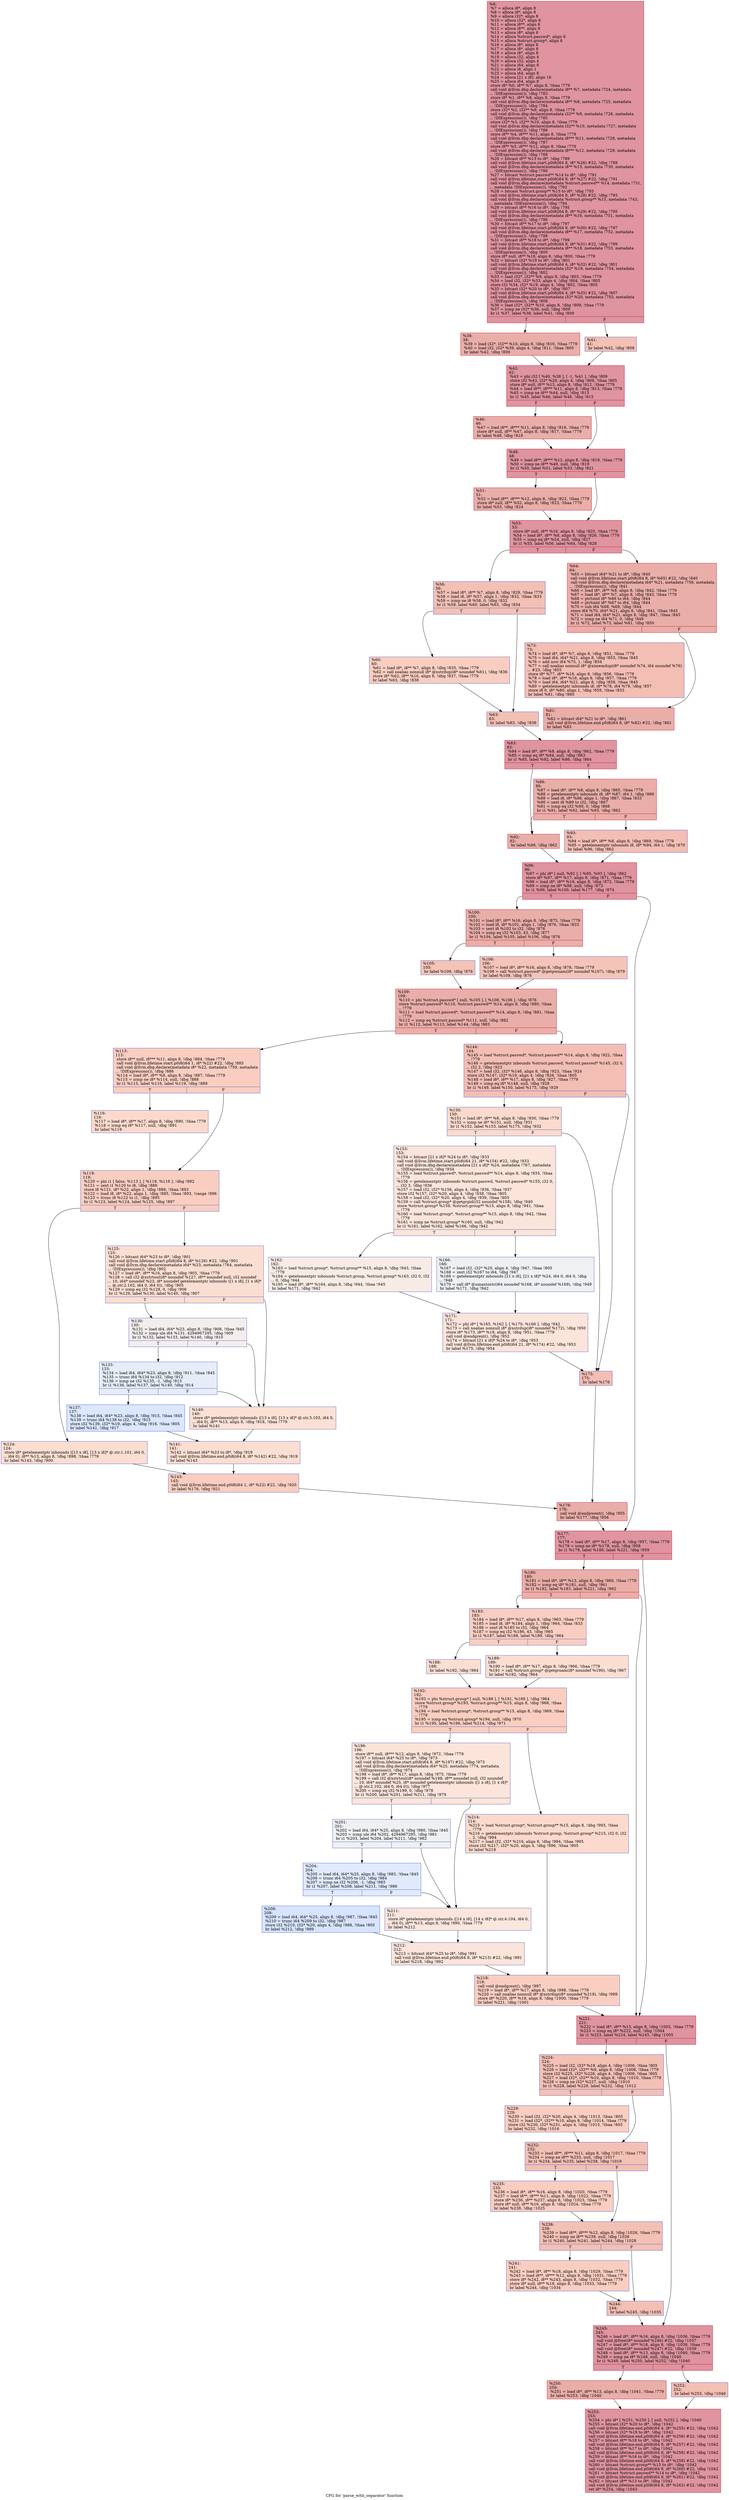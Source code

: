 digraph "CFG for 'parse_with_separator' function" {
	label="CFG for 'parse_with_separator' function";

	Node0x1108030 [shape=record,color="#b70d28ff", style=filled, fillcolor="#b70d2870",label="{%6:\l  %7 = alloca i8*, align 8\l  %8 = alloca i8*, align 8\l  %9 = alloca i32*, align 8\l  %10 = alloca i32*, align 8\l  %11 = alloca i8**, align 8\l  %12 = alloca i8**, align 8\l  %13 = alloca i8*, align 8\l  %14 = alloca %struct.passwd*, align 8\l  %15 = alloca %struct.group*, align 8\l  %16 = alloca i8*, align 8\l  %17 = alloca i8*, align 8\l  %18 = alloca i8*, align 8\l  %19 = alloca i32, align 4\l  %20 = alloca i32, align 4\l  %21 = alloca i64, align 8\l  %22 = alloca i8, align 1\l  %23 = alloca i64, align 8\l  %24 = alloca [21 x i8], align 16\l  %25 = alloca i64, align 8\l  store i8* %0, i8** %7, align 8, !tbaa !779\l  call void @llvm.dbg.declare(metadata i8** %7, metadata !724, metadata\l... !DIExpression()), !dbg !783\l  store i8* %1, i8** %8, align 8, !tbaa !779\l  call void @llvm.dbg.declare(metadata i8** %8, metadata !725, metadata\l... !DIExpression()), !dbg !784\l  store i32* %2, i32** %9, align 8, !tbaa !779\l  call void @llvm.dbg.declare(metadata i32** %9, metadata !726, metadata\l... !DIExpression()), !dbg !785\l  store i32* %3, i32** %10, align 8, !tbaa !779\l  call void @llvm.dbg.declare(metadata i32** %10, metadata !727, metadata\l... !DIExpression()), !dbg !786\l  store i8** %4, i8*** %11, align 8, !tbaa !779\l  call void @llvm.dbg.declare(metadata i8*** %11, metadata !728, metadata\l... !DIExpression()), !dbg !787\l  store i8** %5, i8*** %12, align 8, !tbaa !779\l  call void @llvm.dbg.declare(metadata i8*** %12, metadata !729, metadata\l... !DIExpression()), !dbg !788\l  %26 = bitcast i8** %13 to i8*, !dbg !789\l  call void @llvm.lifetime.start.p0i8(i64 8, i8* %26) #22, !dbg !789\l  call void @llvm.dbg.declare(metadata i8** %13, metadata !730, metadata\l... !DIExpression()), !dbg !790\l  %27 = bitcast %struct.passwd** %14 to i8*, !dbg !791\l  call void @llvm.lifetime.start.p0i8(i64 8, i8* %27) #22, !dbg !791\l  call void @llvm.dbg.declare(metadata %struct.passwd** %14, metadata !731,\l... metadata !DIExpression()), !dbg !792\l  %28 = bitcast %struct.group** %15 to i8*, !dbg !793\l  call void @llvm.lifetime.start.p0i8(i64 8, i8* %28) #22, !dbg !793\l  call void @llvm.dbg.declare(metadata %struct.group** %15, metadata !743,\l... metadata !DIExpression()), !dbg !794\l  %29 = bitcast i8** %16 to i8*, !dbg !795\l  call void @llvm.lifetime.start.p0i8(i64 8, i8* %29) #22, !dbg !795\l  call void @llvm.dbg.declare(metadata i8** %16, metadata !751, metadata\l... !DIExpression()), !dbg !796\l  %30 = bitcast i8** %17 to i8*, !dbg !797\l  call void @llvm.lifetime.start.p0i8(i64 8, i8* %30) #22, !dbg !797\l  call void @llvm.dbg.declare(metadata i8** %17, metadata !752, metadata\l... !DIExpression()), !dbg !798\l  %31 = bitcast i8** %18 to i8*, !dbg !799\l  call void @llvm.lifetime.start.p0i8(i64 8, i8* %31) #22, !dbg !799\l  call void @llvm.dbg.declare(metadata i8** %18, metadata !753, metadata\l... !DIExpression()), !dbg !800\l  store i8* null, i8** %18, align 8, !dbg !800, !tbaa !779\l  %32 = bitcast i32* %19 to i8*, !dbg !801\l  call void @llvm.lifetime.start.p0i8(i64 4, i8* %32) #22, !dbg !801\l  call void @llvm.dbg.declare(metadata i32* %19, metadata !754, metadata\l... !DIExpression()), !dbg !802\l  %33 = load i32*, i32** %9, align 8, !dbg !803, !tbaa !779\l  %34 = load i32, i32* %33, align 4, !dbg !804, !tbaa !805\l  store i32 %34, i32* %19, align 4, !dbg !802, !tbaa !805\l  %35 = bitcast i32* %20 to i8*, !dbg !807\l  call void @llvm.lifetime.start.p0i8(i64 4, i8* %35) #22, !dbg !807\l  call void @llvm.dbg.declare(metadata i32* %20, metadata !755, metadata\l... !DIExpression()), !dbg !808\l  %36 = load i32*, i32** %10, align 8, !dbg !809, !tbaa !779\l  %37 = icmp ne i32* %36, null, !dbg !809\l  br i1 %37, label %38, label %41, !dbg !809\l|{<s0>T|<s1>F}}"];
	Node0x1108030:s0 -> Node0x11080c0;
	Node0x1108030:s1 -> Node0x1108110;
	Node0x11080c0 [shape=record,color="#b70d28ff", style=filled, fillcolor="#d0473d70",label="{%38:\l38:                                               \l  %39 = load i32*, i32** %10, align 8, !dbg !810, !tbaa !779\l  %40 = load i32, i32* %39, align 4, !dbg !811, !tbaa !805\l  br label %42, !dbg !809\l}"];
	Node0x11080c0 -> Node0x1108160;
	Node0x1108110 [shape=record,color="#3d50c3ff", style=filled, fillcolor="#e5705870",label="{%41:\l41:                                               \l  br label %42, !dbg !809\l}"];
	Node0x1108110 -> Node0x1108160;
	Node0x1108160 [shape=record,color="#b70d28ff", style=filled, fillcolor="#b70d2870",label="{%42:\l42:                                               \l  %43 = phi i32 [ %40, %38 ], [ -1, %41 ], !dbg !809\l  store i32 %43, i32* %20, align 4, !dbg !808, !tbaa !805\l  store i8* null, i8** %13, align 8, !dbg !812, !tbaa !779\l  %44 = load i8**, i8*** %11, align 8, !dbg !813, !tbaa !779\l  %45 = icmp ne i8** %44, null, !dbg !813\l  br i1 %45, label %46, label %48, !dbg !815\l|{<s0>T|<s1>F}}"];
	Node0x1108160:s0 -> Node0x11081b0;
	Node0x1108160:s1 -> Node0x1108200;
	Node0x11081b0 [shape=record,color="#b70d28ff", style=filled, fillcolor="#d0473d70",label="{%46:\l46:                                               \l  %47 = load i8**, i8*** %11, align 8, !dbg !816, !tbaa !779\l  store i8* null, i8** %47, align 8, !dbg !817, !tbaa !779\l  br label %48, !dbg !818\l}"];
	Node0x11081b0 -> Node0x1108200;
	Node0x1108200 [shape=record,color="#b70d28ff", style=filled, fillcolor="#b70d2870",label="{%48:\l48:                                               \l  %49 = load i8**, i8*** %12, align 8, !dbg !819, !tbaa !779\l  %50 = icmp ne i8** %49, null, !dbg !819\l  br i1 %50, label %51, label %53, !dbg !821\l|{<s0>T|<s1>F}}"];
	Node0x1108200:s0 -> Node0x1108250;
	Node0x1108200:s1 -> Node0x11082a0;
	Node0x1108250 [shape=record,color="#b70d28ff", style=filled, fillcolor="#d0473d70",label="{%51:\l51:                                               \l  %52 = load i8**, i8*** %12, align 8, !dbg !822, !tbaa !779\l  store i8* null, i8** %52, align 8, !dbg !823, !tbaa !779\l  br label %53, !dbg !824\l}"];
	Node0x1108250 -> Node0x11082a0;
	Node0x11082a0 [shape=record,color="#b70d28ff", style=filled, fillcolor="#b70d2870",label="{%53:\l53:                                               \l  store i8* null, i8** %16, align 8, !dbg !825, !tbaa !779\l  %54 = load i8*, i8** %8, align 8, !dbg !826, !tbaa !779\l  %55 = icmp eq i8* %54, null, !dbg !827\l  br i1 %55, label %56, label %64, !dbg !828\l|{<s0>T|<s1>F}}"];
	Node0x11082a0:s0 -> Node0x11082f0;
	Node0x11082a0:s1 -> Node0x11083e0;
	Node0x11082f0 [shape=record,color="#3d50c3ff", style=filled, fillcolor="#e5705870",label="{%56:\l56:                                               \l  %57 = load i8*, i8** %7, align 8, !dbg !829, !tbaa !779\l  %58 = load i8, i8* %57, align 1, !dbg !832, !tbaa !833\l  %59 = icmp ne i8 %58, 0, !dbg !832\l  br i1 %59, label %60, label %63, !dbg !834\l|{<s0>T|<s1>F}}"];
	Node0x11082f0:s0 -> Node0x1108340;
	Node0x11082f0:s1 -> Node0x1108390;
	Node0x1108340 [shape=record,color="#3d50c3ff", style=filled, fillcolor="#f2907270",label="{%60:\l60:                                               \l  %61 = load i8*, i8** %7, align 8, !dbg !835, !tbaa !779\l  %62 = call noalias nonnull i8* @xstrdup(i8* noundef %61), !dbg !836\l  store i8* %62, i8** %16, align 8, !dbg !837, !tbaa !779\l  br label %63, !dbg !838\l}"];
	Node0x1108340 -> Node0x1108390;
	Node0x1108390 [shape=record,color="#3d50c3ff", style=filled, fillcolor="#e5705870",label="{%63:\l63:                                               \l  br label %83, !dbg !839\l}"];
	Node0x1108390 -> Node0x11084d0;
	Node0x11083e0 [shape=record,color="#b70d28ff", style=filled, fillcolor="#d0473d70",label="{%64:\l64:                                               \l  %65 = bitcast i64* %21 to i8*, !dbg !840\l  call void @llvm.lifetime.start.p0i8(i64 8, i8* %65) #22, !dbg !840\l  call void @llvm.dbg.declare(metadata i64* %21, metadata !756, metadata\l... !DIExpression()), !dbg !841\l  %66 = load i8*, i8** %8, align 8, !dbg !842, !tbaa !779\l  %67 = load i8*, i8** %7, align 8, !dbg !843, !tbaa !779\l  %68 = ptrtoint i8* %66 to i64, !dbg !844\l  %69 = ptrtoint i8* %67 to i64, !dbg !844\l  %70 = sub i64 %68, %69, !dbg !844\l  store i64 %70, i64* %21, align 8, !dbg !841, !tbaa !845\l  %71 = load i64, i64* %21, align 8, !dbg !847, !tbaa !845\l  %72 = icmp ne i64 %71, 0, !dbg !849\l  br i1 %72, label %73, label %81, !dbg !850\l|{<s0>T|<s1>F}}"];
	Node0x11083e0:s0 -> Node0x1108430;
	Node0x11083e0:s1 -> Node0x1108480;
	Node0x1108430 [shape=record,color="#3d50c3ff", style=filled, fillcolor="#e36c5570",label="{%73:\l73:                                               \l  %74 = load i8*, i8** %7, align 8, !dbg !851, !tbaa !779\l  %75 = load i64, i64* %21, align 8, !dbg !853, !tbaa !845\l  %76 = add nsw i64 %75, 1, !dbg !854\l  %77 = call noalias nonnull i8* @ximemdup(i8* noundef %74, i64 noundef %76)\l... #23, !dbg !855\l  store i8* %77, i8** %16, align 8, !dbg !856, !tbaa !779\l  %78 = load i8*, i8** %16, align 8, !dbg !857, !tbaa !779\l  %79 = load i64, i64* %21, align 8, !dbg !858, !tbaa !845\l  %80 = getelementptr inbounds i8, i8* %78, i64 %79, !dbg !857\l  store i8 0, i8* %80, align 1, !dbg !859, !tbaa !833\l  br label %81, !dbg !860\l}"];
	Node0x1108430 -> Node0x1108480;
	Node0x1108480 [shape=record,color="#b70d28ff", style=filled, fillcolor="#d0473d70",label="{%81:\l81:                                               \l  %82 = bitcast i64* %21 to i8*, !dbg !861\l  call void @llvm.lifetime.end.p0i8(i64 8, i8* %82) #22, !dbg !861\l  br label %83\l}"];
	Node0x1108480 -> Node0x11084d0;
	Node0x11084d0 [shape=record,color="#b70d28ff", style=filled, fillcolor="#b70d2870",label="{%83:\l83:                                               \l  %84 = load i8*, i8** %8, align 8, !dbg !862, !tbaa !779\l  %85 = icmp eq i8* %84, null, !dbg !863\l  br i1 %85, label %92, label %86, !dbg !864\l|{<s0>T|<s1>F}}"];
	Node0x11084d0:s0 -> Node0x1108570;
	Node0x11084d0:s1 -> Node0x1108520;
	Node0x1108520 [shape=record,color="#b70d28ff", style=filled, fillcolor="#d0473d70",label="{%86:\l86:                                               \l  %87 = load i8*, i8** %8, align 8, !dbg !865, !tbaa !779\l  %88 = getelementptr inbounds i8, i8* %87, i64 1, !dbg !866\l  %89 = load i8, i8* %88, align 1, !dbg !867, !tbaa !833\l  %90 = sext i8 %89 to i32, !dbg !867\l  %91 = icmp eq i32 %90, 0, !dbg !868\l  br i1 %91, label %92, label %93, !dbg !862\l|{<s0>T|<s1>F}}"];
	Node0x1108520:s0 -> Node0x1108570;
	Node0x1108520:s1 -> Node0x11085c0;
	Node0x1108570 [shape=record,color="#b70d28ff", style=filled, fillcolor="#d0473d70",label="{%92:\l92:                                               \l  br label %96, !dbg !862\l}"];
	Node0x1108570 -> Node0x1108610;
	Node0x11085c0 [shape=record,color="#3d50c3ff", style=filled, fillcolor="#e36c5570",label="{%93:\l93:                                               \l  %94 = load i8*, i8** %8, align 8, !dbg !869, !tbaa !779\l  %95 = getelementptr inbounds i8, i8* %94, i64 1, !dbg !870\l  br label %96, !dbg !862\l}"];
	Node0x11085c0 -> Node0x1108610;
	Node0x1108610 [shape=record,color="#b70d28ff", style=filled, fillcolor="#b70d2870",label="{%96:\l96:                                               \l  %97 = phi i8* [ null, %92 ], [ %95, %93 ], !dbg !862\l  store i8* %97, i8** %17, align 8, !dbg !871, !tbaa !779\l  %98 = load i8*, i8** %16, align 8, !dbg !872, !tbaa !779\l  %99 = icmp ne i8* %98, null, !dbg !873\l  br i1 %99, label %100, label %177, !dbg !874\l|{<s0>T|<s1>F}}"];
	Node0x1108610:s0 -> Node0x1108660;
	Node0x1108610:s1 -> Node0x1108d90;
	Node0x1108660 [shape=record,color="#b70d28ff", style=filled, fillcolor="#d0473d70",label="{%100:\l100:                                              \l  %101 = load i8*, i8** %16, align 8, !dbg !875, !tbaa !779\l  %102 = load i8, i8* %101, align 1, !dbg !876, !tbaa !833\l  %103 = sext i8 %102 to i32, !dbg !876\l  %104 = icmp eq i32 %103, 43, !dbg !877\l  br i1 %104, label %105, label %106, !dbg !876\l|{<s0>T|<s1>F}}"];
	Node0x1108660:s0 -> Node0x11086b0;
	Node0x1108660:s1 -> Node0x1108700;
	Node0x11086b0 [shape=record,color="#3d50c3ff", style=filled, fillcolor="#e97a5f70",label="{%105:\l105:                                              \l  br label %109, !dbg !876\l}"];
	Node0x11086b0 -> Node0x1108750;
	Node0x1108700 [shape=record,color="#3d50c3ff", style=filled, fillcolor="#e97a5f70",label="{%106:\l106:                                              \l  %107 = load i8*, i8** %16, align 8, !dbg !878, !tbaa !779\l  %108 = call %struct.passwd* @getpwnam(i8* noundef %107), !dbg !879\l  br label %109, !dbg !876\l}"];
	Node0x1108700 -> Node0x1108750;
	Node0x1108750 [shape=record,color="#b70d28ff", style=filled, fillcolor="#d0473d70",label="{%109:\l109:                                              \l  %110 = phi %struct.passwd* [ null, %105 ], [ %108, %106 ], !dbg !876\l  store %struct.passwd* %110, %struct.passwd** %14, align 8, !dbg !880, !tbaa\l... !779\l  %111 = load %struct.passwd*, %struct.passwd** %14, align 8, !dbg !881, !tbaa\l... !779\l  %112 = icmp eq %struct.passwd* %111, null, !dbg !882\l  br i1 %112, label %113, label %144, !dbg !883\l|{<s0>T|<s1>F}}"];
	Node0x1108750:s0 -> Node0x11087a0;
	Node0x1108750:s1 -> Node0x1108b10;
	Node0x11087a0 [shape=record,color="#3d50c3ff", style=filled, fillcolor="#f2907270",label="{%113:\l113:                                              \l  store i8** null, i8*** %11, align 8, !dbg !884, !tbaa !779\l  call void @llvm.lifetime.start.p0i8(i64 1, i8* %22) #22, !dbg !885\l  call void @llvm.dbg.declare(metadata i8* %22, metadata !759, metadata\l... !DIExpression()), !dbg !886\l  %114 = load i8*, i8** %8, align 8, !dbg !887, !tbaa !779\l  %115 = icmp ne i8* %114, null, !dbg !888\l  br i1 %115, label %116, label %119, !dbg !889\l|{<s0>T|<s1>F}}"];
	Node0x11087a0:s0 -> Node0x11087f0;
	Node0x11087a0:s1 -> Node0x1108840;
	Node0x11087f0 [shape=record,color="#3d50c3ff", style=filled, fillcolor="#f7ac8e70",label="{%116:\l116:                                              \l  %117 = load i8*, i8** %17, align 8, !dbg !890, !tbaa !779\l  %118 = icmp eq i8* %117, null, !dbg !891\l  br label %119\l}"];
	Node0x11087f0 -> Node0x1108840;
	Node0x1108840 [shape=record,color="#3d50c3ff", style=filled, fillcolor="#f2907270",label="{%119:\l119:                                              \l  %120 = phi i1 [ false, %113 ], [ %118, %116 ], !dbg !892\l  %121 = zext i1 %120 to i8, !dbg !886\l  store i8 %121, i8* %22, align 1, !dbg !886, !tbaa !893\l  %122 = load i8, i8* %22, align 1, !dbg !895, !tbaa !893, !range !896\l  %123 = trunc i8 %122 to i1, !dbg !895\l  br i1 %123, label %124, label %125, !dbg !897\l|{<s0>T|<s1>F}}"];
	Node0x1108840:s0 -> Node0x1108890;
	Node0x1108840:s1 -> Node0x11088e0;
	Node0x1108890 [shape=record,color="#3d50c3ff", style=filled, fillcolor="#f7b59970",label="{%124:\l124:                                              \l  store i8* getelementptr inbounds ([13 x i8], [13 x i8]* @.str.1.101, i64 0,\l... i64 0), i8** %13, align 8, !dbg !898, !tbaa !779\l  br label %143, !dbg !900\l}"];
	Node0x1108890 -> Node0x1108ac0;
	Node0x11088e0 [shape=record,color="#3d50c3ff", style=filled, fillcolor="#f7b59970",label="{%125:\l125:                                              \l  %126 = bitcast i64* %23 to i8*, !dbg !901\l  call void @llvm.lifetime.start.p0i8(i64 8, i8* %126) #22, !dbg !901\l  call void @llvm.dbg.declare(metadata i64* %23, metadata !764, metadata\l... !DIExpression()), !dbg !902\l  %127 = load i8*, i8** %16, align 8, !dbg !903, !tbaa !779\l  %128 = call i32 @xstrtoul(i8* noundef %127, i8** noundef null, i32 noundef\l... 10, i64* noundef %23, i8* noundef getelementptr inbounds ([1 x i8], [1 x i8]*\l... @.str.2.102, i64 0, i64 0)), !dbg !905\l  %129 = icmp eq i32 %128, 0, !dbg !906\l  br i1 %129, label %130, label %140, !dbg !907\l|{<s0>T|<s1>F}}"];
	Node0x11088e0:s0 -> Node0x1108930;
	Node0x11088e0:s1 -> Node0x1108a20;
	Node0x1108930 [shape=record,color="#3d50c3ff", style=filled, fillcolor="#e3d9d370",label="{%130:\l130:                                              \l  %131 = load i64, i64* %23, align 8, !dbg !908, !tbaa !845\l  %132 = icmp ule i64 %131, 4294967295, !dbg !909\l  br i1 %132, label %133, label %140, !dbg !910\l|{<s0>T|<s1>F}}"];
	Node0x1108930:s0 -> Node0x1108980;
	Node0x1108930:s1 -> Node0x1108a20;
	Node0x1108980 [shape=record,color="#3d50c3ff", style=filled, fillcolor="#c7d7f070",label="{%133:\l133:                                              \l  %134 = load i64, i64* %23, align 8, !dbg !911, !tbaa !845\l  %135 = trunc i64 %134 to i32, !dbg !912\l  %136 = icmp ne i32 %135, -1, !dbg !913\l  br i1 %136, label %137, label %140, !dbg !914\l|{<s0>T|<s1>F}}"];
	Node0x1108980:s0 -> Node0x11089d0;
	Node0x1108980:s1 -> Node0x1108a20;
	Node0x11089d0 [shape=record,color="#3d50c3ff", style=filled, fillcolor="#aec9fc70",label="{%137:\l137:                                              \l  %138 = load i64, i64* %23, align 8, !dbg !915, !tbaa !845\l  %139 = trunc i64 %138 to i32, !dbg !915\l  store i32 %139, i32* %19, align 4, !dbg !916, !tbaa !805\l  br label %141, !dbg !917\l}"];
	Node0x11089d0 -> Node0x1108a70;
	Node0x1108a20 [shape=record,color="#3d50c3ff", style=filled, fillcolor="#f7bca170",label="{%140:\l140:                                              \l  store i8* getelementptr inbounds ([13 x i8], [13 x i8]* @.str.3.103, i64 0,\l... i64 0), i8** %13, align 8, !dbg !918, !tbaa !779\l  br label %141\l}"];
	Node0x1108a20 -> Node0x1108a70;
	Node0x1108a70 [shape=record,color="#3d50c3ff", style=filled, fillcolor="#f7b59970",label="{%141:\l141:                                              \l  %142 = bitcast i64* %23 to i8*, !dbg !919\l  call void @llvm.lifetime.end.p0i8(i64 8, i8* %142) #22, !dbg !919\l  br label %143\l}"];
	Node0x1108a70 -> Node0x1108ac0;
	Node0x1108ac0 [shape=record,color="#3d50c3ff", style=filled, fillcolor="#f2907270",label="{%143:\l143:                                              \l  call void @llvm.lifetime.end.p0i8(i64 1, i8* %22) #22, !dbg !920\l  br label %176, !dbg !921\l}"];
	Node0x1108ac0 -> Node0x1108d40;
	Node0x1108b10 [shape=record,color="#3d50c3ff", style=filled, fillcolor="#e36c5570",label="{%144:\l144:                                              \l  %145 = load %struct.passwd*, %struct.passwd** %14, align 8, !dbg !922, !tbaa\l... !779\l  %146 = getelementptr inbounds %struct.passwd, %struct.passwd* %145, i32 0,\l... i32 2, !dbg !923\l  %147 = load i32, i32* %146, align 8, !dbg !923, !tbaa !924\l  store i32 %147, i32* %19, align 4, !dbg !926, !tbaa !805\l  %148 = load i8*, i8** %17, align 8, !dbg !927, !tbaa !779\l  %149 = icmp eq i8* %148, null, !dbg !928\l  br i1 %149, label %150, label %175, !dbg !929\l|{<s0>T|<s1>F}}"];
	Node0x1108b10:s0 -> Node0x1108b60;
	Node0x1108b10:s1 -> Node0x1108cf0;
	Node0x1108b60 [shape=record,color="#3d50c3ff", style=filled, fillcolor="#f7ac8e70",label="{%150:\l150:                                              \l  %151 = load i8*, i8** %8, align 8, !dbg !930, !tbaa !779\l  %152 = icmp ne i8* %151, null, !dbg !931\l  br i1 %152, label %153, label %175, !dbg !932\l|{<s0>T|<s1>F}}"];
	Node0x1108b60:s0 -> Node0x1108bb0;
	Node0x1108b60:s1 -> Node0x1108cf0;
	Node0x1108bb0 [shape=record,color="#3d50c3ff", style=filled, fillcolor="#f5c1a970",label="{%153:\l153:                                              \l  %154 = bitcast [21 x i8]* %24 to i8*, !dbg !933\l  call void @llvm.lifetime.start.p0i8(i64 21, i8* %154) #22, !dbg !933\l  call void @llvm.dbg.declare(metadata [21 x i8]* %24, metadata !767, metadata\l... !DIExpression()), !dbg !934\l  %155 = load %struct.passwd*, %struct.passwd** %14, align 8, !dbg !935, !tbaa\l... !779\l  %156 = getelementptr inbounds %struct.passwd, %struct.passwd* %155, i32 0,\l... i32 3, !dbg !936\l  %157 = load i32, i32* %156, align 4, !dbg !936, !tbaa !937\l  store i32 %157, i32* %20, align 4, !dbg !938, !tbaa !805\l  %158 = load i32, i32* %20, align 4, !dbg !939, !tbaa !805\l  %159 = call %struct.group* @getgrgid(i32 noundef %158), !dbg !940\l  store %struct.group* %159, %struct.group** %15, align 8, !dbg !941, !tbaa\l... !779\l  %160 = load %struct.group*, %struct.group** %15, align 8, !dbg !942, !tbaa\l... !779\l  %161 = icmp ne %struct.group* %160, null, !dbg !942\l  br i1 %161, label %162, label %166, !dbg !942\l|{<s0>T|<s1>F}}"];
	Node0x1108bb0:s0 -> Node0x1108c00;
	Node0x1108bb0:s1 -> Node0x1108c50;
	Node0x1108c00 [shape=record,color="#3d50c3ff", style=filled, fillcolor="#ecd3c570",label="{%162:\l162:                                              \l  %163 = load %struct.group*, %struct.group** %15, align 8, !dbg !943, !tbaa\l... !779\l  %164 = getelementptr inbounds %struct.group, %struct.group* %163, i32 0, i32\l... 0, !dbg !944\l  %165 = load i8*, i8** %164, align 8, !dbg !944, !tbaa !945\l  br label %171, !dbg !942\l}"];
	Node0x1108c00 -> Node0x1108ca0;
	Node0x1108c50 [shape=record,color="#3d50c3ff", style=filled, fillcolor="#d9dce170",label="{%166:\l166:                                              \l  %167 = load i32, i32* %20, align 4, !dbg !947, !tbaa !805\l  %168 = zext i32 %167 to i64, !dbg !947\l  %169 = getelementptr inbounds [21 x i8], [21 x i8]* %24, i64 0, i64 0, !dbg\l... !948\l  %170 = call i8* @umaxtostr(i64 noundef %168, i8* noundef %169), !dbg !949\l  br label %171, !dbg !942\l}"];
	Node0x1108c50 -> Node0x1108ca0;
	Node0x1108ca0 [shape=record,color="#3d50c3ff", style=filled, fillcolor="#f5c1a970",label="{%171:\l171:                                              \l  %172 = phi i8* [ %165, %162 ], [ %170, %166 ], !dbg !942\l  %173 = call noalias nonnull i8* @xstrdup(i8* noundef %172), !dbg !950\l  store i8* %173, i8** %18, align 8, !dbg !951, !tbaa !779\l  call void @endgrent(), !dbg !952\l  %174 = bitcast [21 x i8]* %24 to i8*, !dbg !953\l  call void @llvm.lifetime.end.p0i8(i64 21, i8* %174) #22, !dbg !953\l  br label %175, !dbg !954\l}"];
	Node0x1108ca0 -> Node0x1108cf0;
	Node0x1108cf0 [shape=record,color="#3d50c3ff", style=filled, fillcolor="#e36c5570",label="{%175:\l175:                                              \l  br label %176\l}"];
	Node0x1108cf0 -> Node0x1108d40;
	Node0x1108d40 [shape=record,color="#b70d28ff", style=filled, fillcolor="#d0473d70",label="{%176:\l176:                                              \l  call void @endpwent(), !dbg !955\l  br label %177, !dbg !956\l}"];
	Node0x1108d40 -> Node0x1108d90;
	Node0x1108d90 [shape=record,color="#b70d28ff", style=filled, fillcolor="#b70d2870",label="{%177:\l177:                                              \l  %178 = load i8*, i8** %17, align 8, !dbg !957, !tbaa !779\l  %179 = icmp ne i8* %178, null, !dbg !958\l  br i1 %179, label %180, label %221, !dbg !959\l|{<s0>T|<s1>F}}"];
	Node0x1108d90:s0 -> Node0x1108de0;
	Node0x1108d90:s1 -> Node0x11091f0;
	Node0x1108de0 [shape=record,color="#b70d28ff", style=filled, fillcolor="#d0473d70",label="{%180:\l180:                                              \l  %181 = load i8*, i8** %13, align 8, !dbg !960, !tbaa !779\l  %182 = icmp eq i8* %181, null, !dbg !961\l  br i1 %182, label %183, label %221, !dbg !962\l|{<s0>T|<s1>F}}"];
	Node0x1108de0:s0 -> Node0x1108e30;
	Node0x1108de0:s1 -> Node0x11091f0;
	Node0x1108e30 [shape=record,color="#3d50c3ff", style=filled, fillcolor="#f2907270",label="{%183:\l183:                                              \l  %184 = load i8*, i8** %17, align 8, !dbg !963, !tbaa !779\l  %185 = load i8, i8* %184, align 1, !dbg !964, !tbaa !833\l  %186 = sext i8 %185 to i32, !dbg !964\l  %187 = icmp eq i32 %186, 43, !dbg !965\l  br i1 %187, label %188, label %189, !dbg !964\l|{<s0>T|<s1>F}}"];
	Node0x1108e30:s0 -> Node0x1108e80;
	Node0x1108e30:s1 -> Node0x1108ed0;
	Node0x1108e80 [shape=record,color="#3d50c3ff", style=filled, fillcolor="#f7b59970",label="{%188:\l188:                                              \l  br label %192, !dbg !964\l}"];
	Node0x1108e80 -> Node0x1108f20;
	Node0x1108ed0 [shape=record,color="#3d50c3ff", style=filled, fillcolor="#f7b59970",label="{%189:\l189:                                              \l  %190 = load i8*, i8** %17, align 8, !dbg !966, !tbaa !779\l  %191 = call %struct.group* @getgrnam(i8* noundef %190), !dbg !967\l  br label %192, !dbg !964\l}"];
	Node0x1108ed0 -> Node0x1108f20;
	Node0x1108f20 [shape=record,color="#3d50c3ff", style=filled, fillcolor="#f2907270",label="{%192:\l192:                                              \l  %193 = phi %struct.group* [ null, %188 ], [ %191, %189 ], !dbg !964\l  store %struct.group* %193, %struct.group** %15, align 8, !dbg !968, !tbaa\l... !779\l  %194 = load %struct.group*, %struct.group** %15, align 8, !dbg !969, !tbaa\l... !779\l  %195 = icmp eq %struct.group* %194, null, !dbg !970\l  br i1 %195, label %196, label %214, !dbg !971\l|{<s0>T|<s1>F}}"];
	Node0x1108f20:s0 -> Node0x1108f70;
	Node0x1108f20:s1 -> Node0x1109150;
	Node0x1108f70 [shape=record,color="#3d50c3ff", style=filled, fillcolor="#f5c1a970",label="{%196:\l196:                                              \l  store i8** null, i8*** %12, align 8, !dbg !972, !tbaa !779\l  %197 = bitcast i64* %25 to i8*, !dbg !973\l  call void @llvm.lifetime.start.p0i8(i64 8, i8* %197) #22, !dbg !973\l  call void @llvm.dbg.declare(metadata i64* %25, metadata !774, metadata\l... !DIExpression()), !dbg !974\l  %198 = load i8*, i8** %17, align 8, !dbg !975, !tbaa !779\l  %199 = call i32 @xstrtoul(i8* noundef %198, i8** noundef null, i32 noundef\l... 10, i64* noundef %25, i8* noundef getelementptr inbounds ([1 x i8], [1 x i8]*\l... @.str.2.102, i64 0, i64 0)), !dbg !977\l  %200 = icmp eq i32 %199, 0, !dbg !978\l  br i1 %200, label %201, label %211, !dbg !979\l|{<s0>T|<s1>F}}"];
	Node0x1108f70:s0 -> Node0x1108fc0;
	Node0x1108f70:s1 -> Node0x11090b0;
	Node0x1108fc0 [shape=record,color="#3d50c3ff", style=filled, fillcolor="#d9dce170",label="{%201:\l201:                                              \l  %202 = load i64, i64* %25, align 8, !dbg !980, !tbaa !845\l  %203 = icmp ule i64 %202, 4294967295, !dbg !981\l  br i1 %203, label %204, label %211, !dbg !982\l|{<s0>T|<s1>F}}"];
	Node0x1108fc0:s0 -> Node0x1109010;
	Node0x1108fc0:s1 -> Node0x11090b0;
	Node0x1109010 [shape=record,color="#3d50c3ff", style=filled, fillcolor="#b9d0f970",label="{%204:\l204:                                              \l  %205 = load i64, i64* %25, align 8, !dbg !983, !tbaa !845\l  %206 = trunc i64 %205 to i32, !dbg !984\l  %207 = icmp ne i32 %206, -1, !dbg !985\l  br i1 %207, label %208, label %211, !dbg !986\l|{<s0>T|<s1>F}}"];
	Node0x1109010:s0 -> Node0x1109060;
	Node0x1109010:s1 -> Node0x11090b0;
	Node0x1109060 [shape=record,color="#3d50c3ff", style=filled, fillcolor="#a5c3fe70",label="{%208:\l208:                                              \l  %209 = load i64, i64* %25, align 8, !dbg !987, !tbaa !845\l  %210 = trunc i64 %209 to i32, !dbg !987\l  store i32 %210, i32* %20, align 4, !dbg !988, !tbaa !805\l  br label %212, !dbg !989\l}"];
	Node0x1109060 -> Node0x1109100;
	Node0x11090b0 [shape=record,color="#3d50c3ff", style=filled, fillcolor="#f3c7b170",label="{%211:\l211:                                              \l  store i8* getelementptr inbounds ([14 x i8], [14 x i8]* @.str.4.104, i64 0,\l... i64 0), i8** %13, align 8, !dbg !990, !tbaa !779\l  br label %212\l}"];
	Node0x11090b0 -> Node0x1109100;
	Node0x1109100 [shape=record,color="#3d50c3ff", style=filled, fillcolor="#f5c1a970",label="{%212:\l212:                                              \l  %213 = bitcast i64* %25 to i8*, !dbg !991\l  call void @llvm.lifetime.end.p0i8(i64 8, i8* %213) #22, !dbg !991\l  br label %218, !dbg !992\l}"];
	Node0x1109100 -> Node0x11091a0;
	Node0x1109150 [shape=record,color="#3d50c3ff", style=filled, fillcolor="#f7ac8e70",label="{%214:\l214:                                              \l  %215 = load %struct.group*, %struct.group** %15, align 8, !dbg !993, !tbaa\l... !779\l  %216 = getelementptr inbounds %struct.group, %struct.group* %215, i32 0, i32\l... 2, !dbg !994\l  %217 = load i32, i32* %216, align 8, !dbg !994, !tbaa !995\l  store i32 %217, i32* %20, align 4, !dbg !996, !tbaa !805\l  br label %218\l}"];
	Node0x1109150 -> Node0x11091a0;
	Node0x11091a0 [shape=record,color="#3d50c3ff", style=filled, fillcolor="#f2907270",label="{%218:\l218:                                              \l  call void @endgrent(), !dbg !997\l  %219 = load i8*, i8** %17, align 8, !dbg !998, !tbaa !779\l  %220 = call noalias nonnull i8* @xstrdup(i8* noundef %219), !dbg !999\l  store i8* %220, i8** %18, align 8, !dbg !1000, !tbaa !779\l  br label %221, !dbg !1001\l}"];
	Node0x11091a0 -> Node0x11091f0;
	Node0x11091f0 [shape=record,color="#b70d28ff", style=filled, fillcolor="#b70d2870",label="{%221:\l221:                                              \l  %222 = load i8*, i8** %13, align 8, !dbg !1002, !tbaa !779\l  %223 = icmp eq i8* %222, null, !dbg !1004\l  br i1 %223, label %224, label %245, !dbg !1005\l|{<s0>T|<s1>F}}"];
	Node0x11091f0:s0 -> Node0x1109240;
	Node0x11091f0:s1 -> Node0x1109470;
	Node0x1109240 [shape=record,color="#3d50c3ff", style=filled, fillcolor="#e5705870",label="{%224:\l224:                                              \l  %225 = load i32, i32* %19, align 4, !dbg !1006, !tbaa !805\l  %226 = load i32*, i32** %9, align 8, !dbg !1008, !tbaa !779\l  store i32 %225, i32* %226, align 4, !dbg !1009, !tbaa !805\l  %227 = load i32*, i32** %10, align 8, !dbg !1010, !tbaa !779\l  %228 = icmp ne i32* %227, null, !dbg !1010\l  br i1 %228, label %229, label %232, !dbg !1012\l|{<s0>T|<s1>F}}"];
	Node0x1109240:s0 -> Node0x1109290;
	Node0x1109240:s1 -> Node0x11092e0;
	Node0x1109290 [shape=record,color="#3d50c3ff", style=filled, fillcolor="#f2907270",label="{%229:\l229:                                              \l  %230 = load i32, i32* %20, align 4, !dbg !1013, !tbaa !805\l  %231 = load i32*, i32** %10, align 8, !dbg !1014, !tbaa !779\l  store i32 %230, i32* %231, align 4, !dbg !1015, !tbaa !805\l  br label %232, !dbg !1016\l}"];
	Node0x1109290 -> Node0x11092e0;
	Node0x11092e0 [shape=record,color="#3d50c3ff", style=filled, fillcolor="#e5705870",label="{%232:\l232:                                              \l  %233 = load i8**, i8*** %11, align 8, !dbg !1017, !tbaa !779\l  %234 = icmp ne i8** %233, null, !dbg !1017\l  br i1 %234, label %235, label %238, !dbg !1019\l|{<s0>T|<s1>F}}"];
	Node0x11092e0:s0 -> Node0x1109330;
	Node0x11092e0:s1 -> Node0x1109380;
	Node0x1109330 [shape=record,color="#3d50c3ff", style=filled, fillcolor="#f2907270",label="{%235:\l235:                                              \l  %236 = load i8*, i8** %16, align 8, !dbg !1020, !tbaa !779\l  %237 = load i8**, i8*** %11, align 8, !dbg !1022, !tbaa !779\l  store i8* %236, i8** %237, align 8, !dbg !1023, !tbaa !779\l  store i8* null, i8** %16, align 8, !dbg !1024, !tbaa !779\l  br label %238, !dbg !1025\l}"];
	Node0x1109330 -> Node0x1109380;
	Node0x1109380 [shape=record,color="#3d50c3ff", style=filled, fillcolor="#e5705870",label="{%238:\l238:                                              \l  %239 = load i8**, i8*** %12, align 8, !dbg !1026, !tbaa !779\l  %240 = icmp ne i8** %239, null, !dbg !1026\l  br i1 %240, label %241, label %244, !dbg !1028\l|{<s0>T|<s1>F}}"];
	Node0x1109380:s0 -> Node0x11093d0;
	Node0x1109380:s1 -> Node0x1109420;
	Node0x11093d0 [shape=record,color="#3d50c3ff", style=filled, fillcolor="#f2907270",label="{%241:\l241:                                              \l  %242 = load i8*, i8** %18, align 8, !dbg !1029, !tbaa !779\l  %243 = load i8**, i8*** %12, align 8, !dbg !1031, !tbaa !779\l  store i8* %242, i8** %243, align 8, !dbg !1032, !tbaa !779\l  store i8* null, i8** %18, align 8, !dbg !1033, !tbaa !779\l  br label %244, !dbg !1034\l}"];
	Node0x11093d0 -> Node0x1109420;
	Node0x1109420 [shape=record,color="#3d50c3ff", style=filled, fillcolor="#e5705870",label="{%244:\l244:                                              \l  br label %245, !dbg !1035\l}"];
	Node0x1109420 -> Node0x1109470;
	Node0x1109470 [shape=record,color="#b70d28ff", style=filled, fillcolor="#b70d2870",label="{%245:\l245:                                              \l  %246 = load i8*, i8** %16, align 8, !dbg !1036, !tbaa !779\l  call void @free(i8* noundef %246) #22, !dbg !1037\l  %247 = load i8*, i8** %18, align 8, !dbg !1038, !tbaa !779\l  call void @free(i8* noundef %247) #22, !dbg !1039\l  %248 = load i8*, i8** %13, align 8, !dbg !1040, !tbaa !779\l  %249 = icmp ne i8* %248, null, !dbg !1040\l  br i1 %249, label %250, label %252, !dbg !1040\l|{<s0>T|<s1>F}}"];
	Node0x1109470:s0 -> Node0x11094c0;
	Node0x1109470:s1 -> Node0x1109510;
	Node0x11094c0 [shape=record,color="#b70d28ff", style=filled, fillcolor="#d0473d70",label="{%250:\l250:                                              \l  %251 = load i8*, i8** %13, align 8, !dbg !1041, !tbaa !779\l  br label %253, !dbg !1040\l}"];
	Node0x11094c0 -> Node0x1109560;
	Node0x1109510 [shape=record,color="#3d50c3ff", style=filled, fillcolor="#e5705870",label="{%252:\l252:                                              \l  br label %253, !dbg !1040\l}"];
	Node0x1109510 -> Node0x1109560;
	Node0x1109560 [shape=record,color="#b70d28ff", style=filled, fillcolor="#b70d2870",label="{%253:\l253:                                              \l  %254 = phi i8* [ %251, %250 ], [ null, %252 ], !dbg !1040\l  %255 = bitcast i32* %20 to i8*, !dbg !1042\l  call void @llvm.lifetime.end.p0i8(i64 4, i8* %255) #22, !dbg !1042\l  %256 = bitcast i32* %19 to i8*, !dbg !1042\l  call void @llvm.lifetime.end.p0i8(i64 4, i8* %256) #22, !dbg !1042\l  %257 = bitcast i8** %18 to i8*, !dbg !1042\l  call void @llvm.lifetime.end.p0i8(i64 8, i8* %257) #22, !dbg !1042\l  %258 = bitcast i8** %17 to i8*, !dbg !1042\l  call void @llvm.lifetime.end.p0i8(i64 8, i8* %258) #22, !dbg !1042\l  %259 = bitcast i8** %16 to i8*, !dbg !1042\l  call void @llvm.lifetime.end.p0i8(i64 8, i8* %259) #22, !dbg !1042\l  %260 = bitcast %struct.group** %15 to i8*, !dbg !1042\l  call void @llvm.lifetime.end.p0i8(i64 8, i8* %260) #22, !dbg !1042\l  %261 = bitcast %struct.passwd** %14 to i8*, !dbg !1042\l  call void @llvm.lifetime.end.p0i8(i64 8, i8* %261) #22, !dbg !1042\l  %262 = bitcast i8** %13 to i8*, !dbg !1042\l  call void @llvm.lifetime.end.p0i8(i64 8, i8* %262) #22, !dbg !1042\l  ret i8* %254, !dbg !1043\l}"];
}
